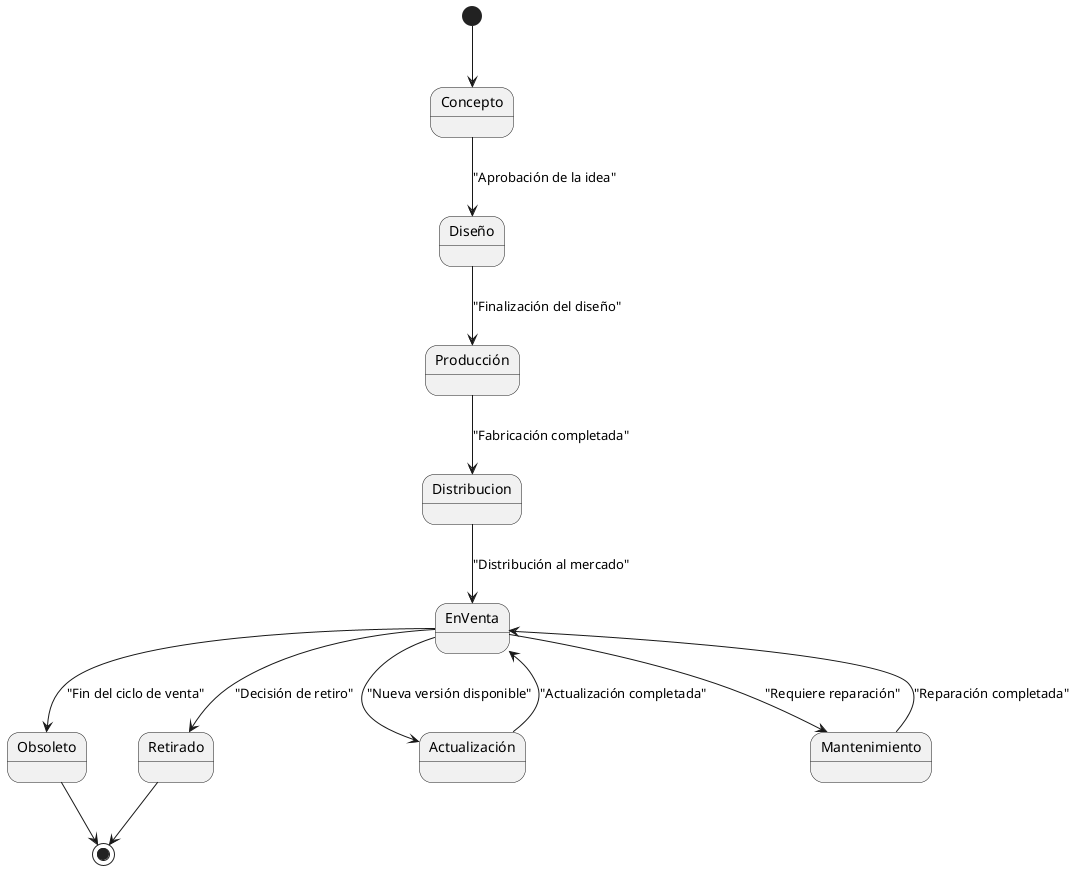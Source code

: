 @startuml
[*] --> Concepto
Concepto --> Diseño : "Aprobación de la idea"
Diseño --> Producción : "Finalización del diseño"
Producción --> Distribucion : "Fabricación completada"
Distribucion --> EnVenta : "Distribución al mercado"
EnVenta --> Obsoleto : "Fin del ciclo de venta"
Obsoleto --> [*]

EnVenta --> Retirado : "Decisión de retiro"
Retirado --> [*]

EnVenta --> Actualización : "Nueva versión disponible"
Actualización --> EnVenta : "Actualización completada"

EnVenta --> Mantenimiento : "Requiere reparación"
Mantenimiento --> EnVenta : "Reparación completada"
@enduml

